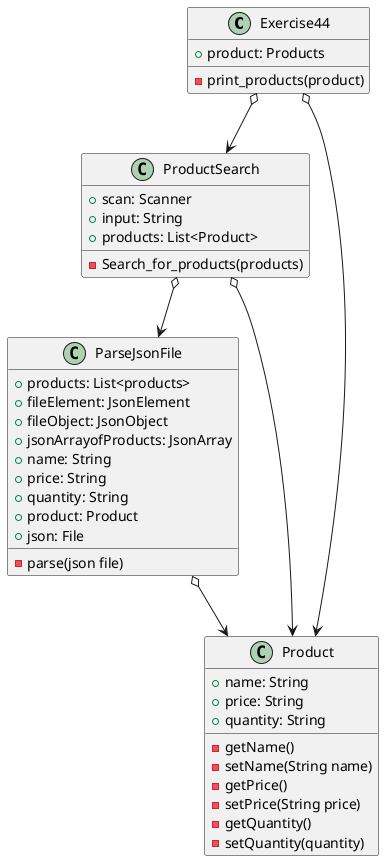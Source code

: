 @startuml
'https://plantuml.com/class-diagram

class Exercise44{
    + product: Products

    - print_products(product)
}
class ProductSearch{
    + scan: Scanner
    + input: String
    + products: List<Product>

    - Search_for_products(products)
}
class ParseJsonFile{
    + products: List<products>
    + fileElement: JsonElement
    + fileObject: JsonObject
    + jsonArrayofProducts: JsonArray
    + name: String
    + price: String
    + quantity: String
    + product: Product
    + json: File

    - parse(json file)
}
class Product{
    + name: String
    + price: String
    + quantity: String

    - getName()
    - setName(String name)
    - getPrice()
    - setPrice(String price)
    - getQuantity()
    - setQuantity(quantity)
}
Exercise44 o--> ProductSearch
Exercise44 o--> Product
ProductSearch o--> ParseJsonFile
ProductSearch o--> Product
ParseJsonFile o--> Product
@enduml